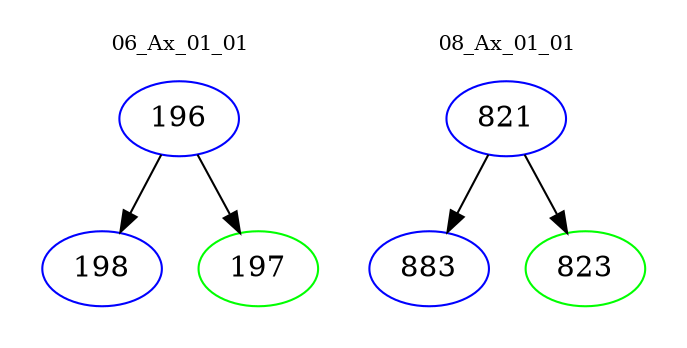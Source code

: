 digraph{
subgraph cluster_0 {
color = white
label = "06_Ax_01_01";
fontsize=10;
T0_196 [label="196", color="blue"]
T0_196 -> T0_198 [color="black"]
T0_198 [label="198", color="blue"]
T0_196 -> T0_197 [color="black"]
T0_197 [label="197", color="green"]
}
subgraph cluster_1 {
color = white
label = "08_Ax_01_01";
fontsize=10;
T1_821 [label="821", color="blue"]
T1_821 -> T1_883 [color="black"]
T1_883 [label="883", color="blue"]
T1_821 -> T1_823 [color="black"]
T1_823 [label="823", color="green"]
}
}
